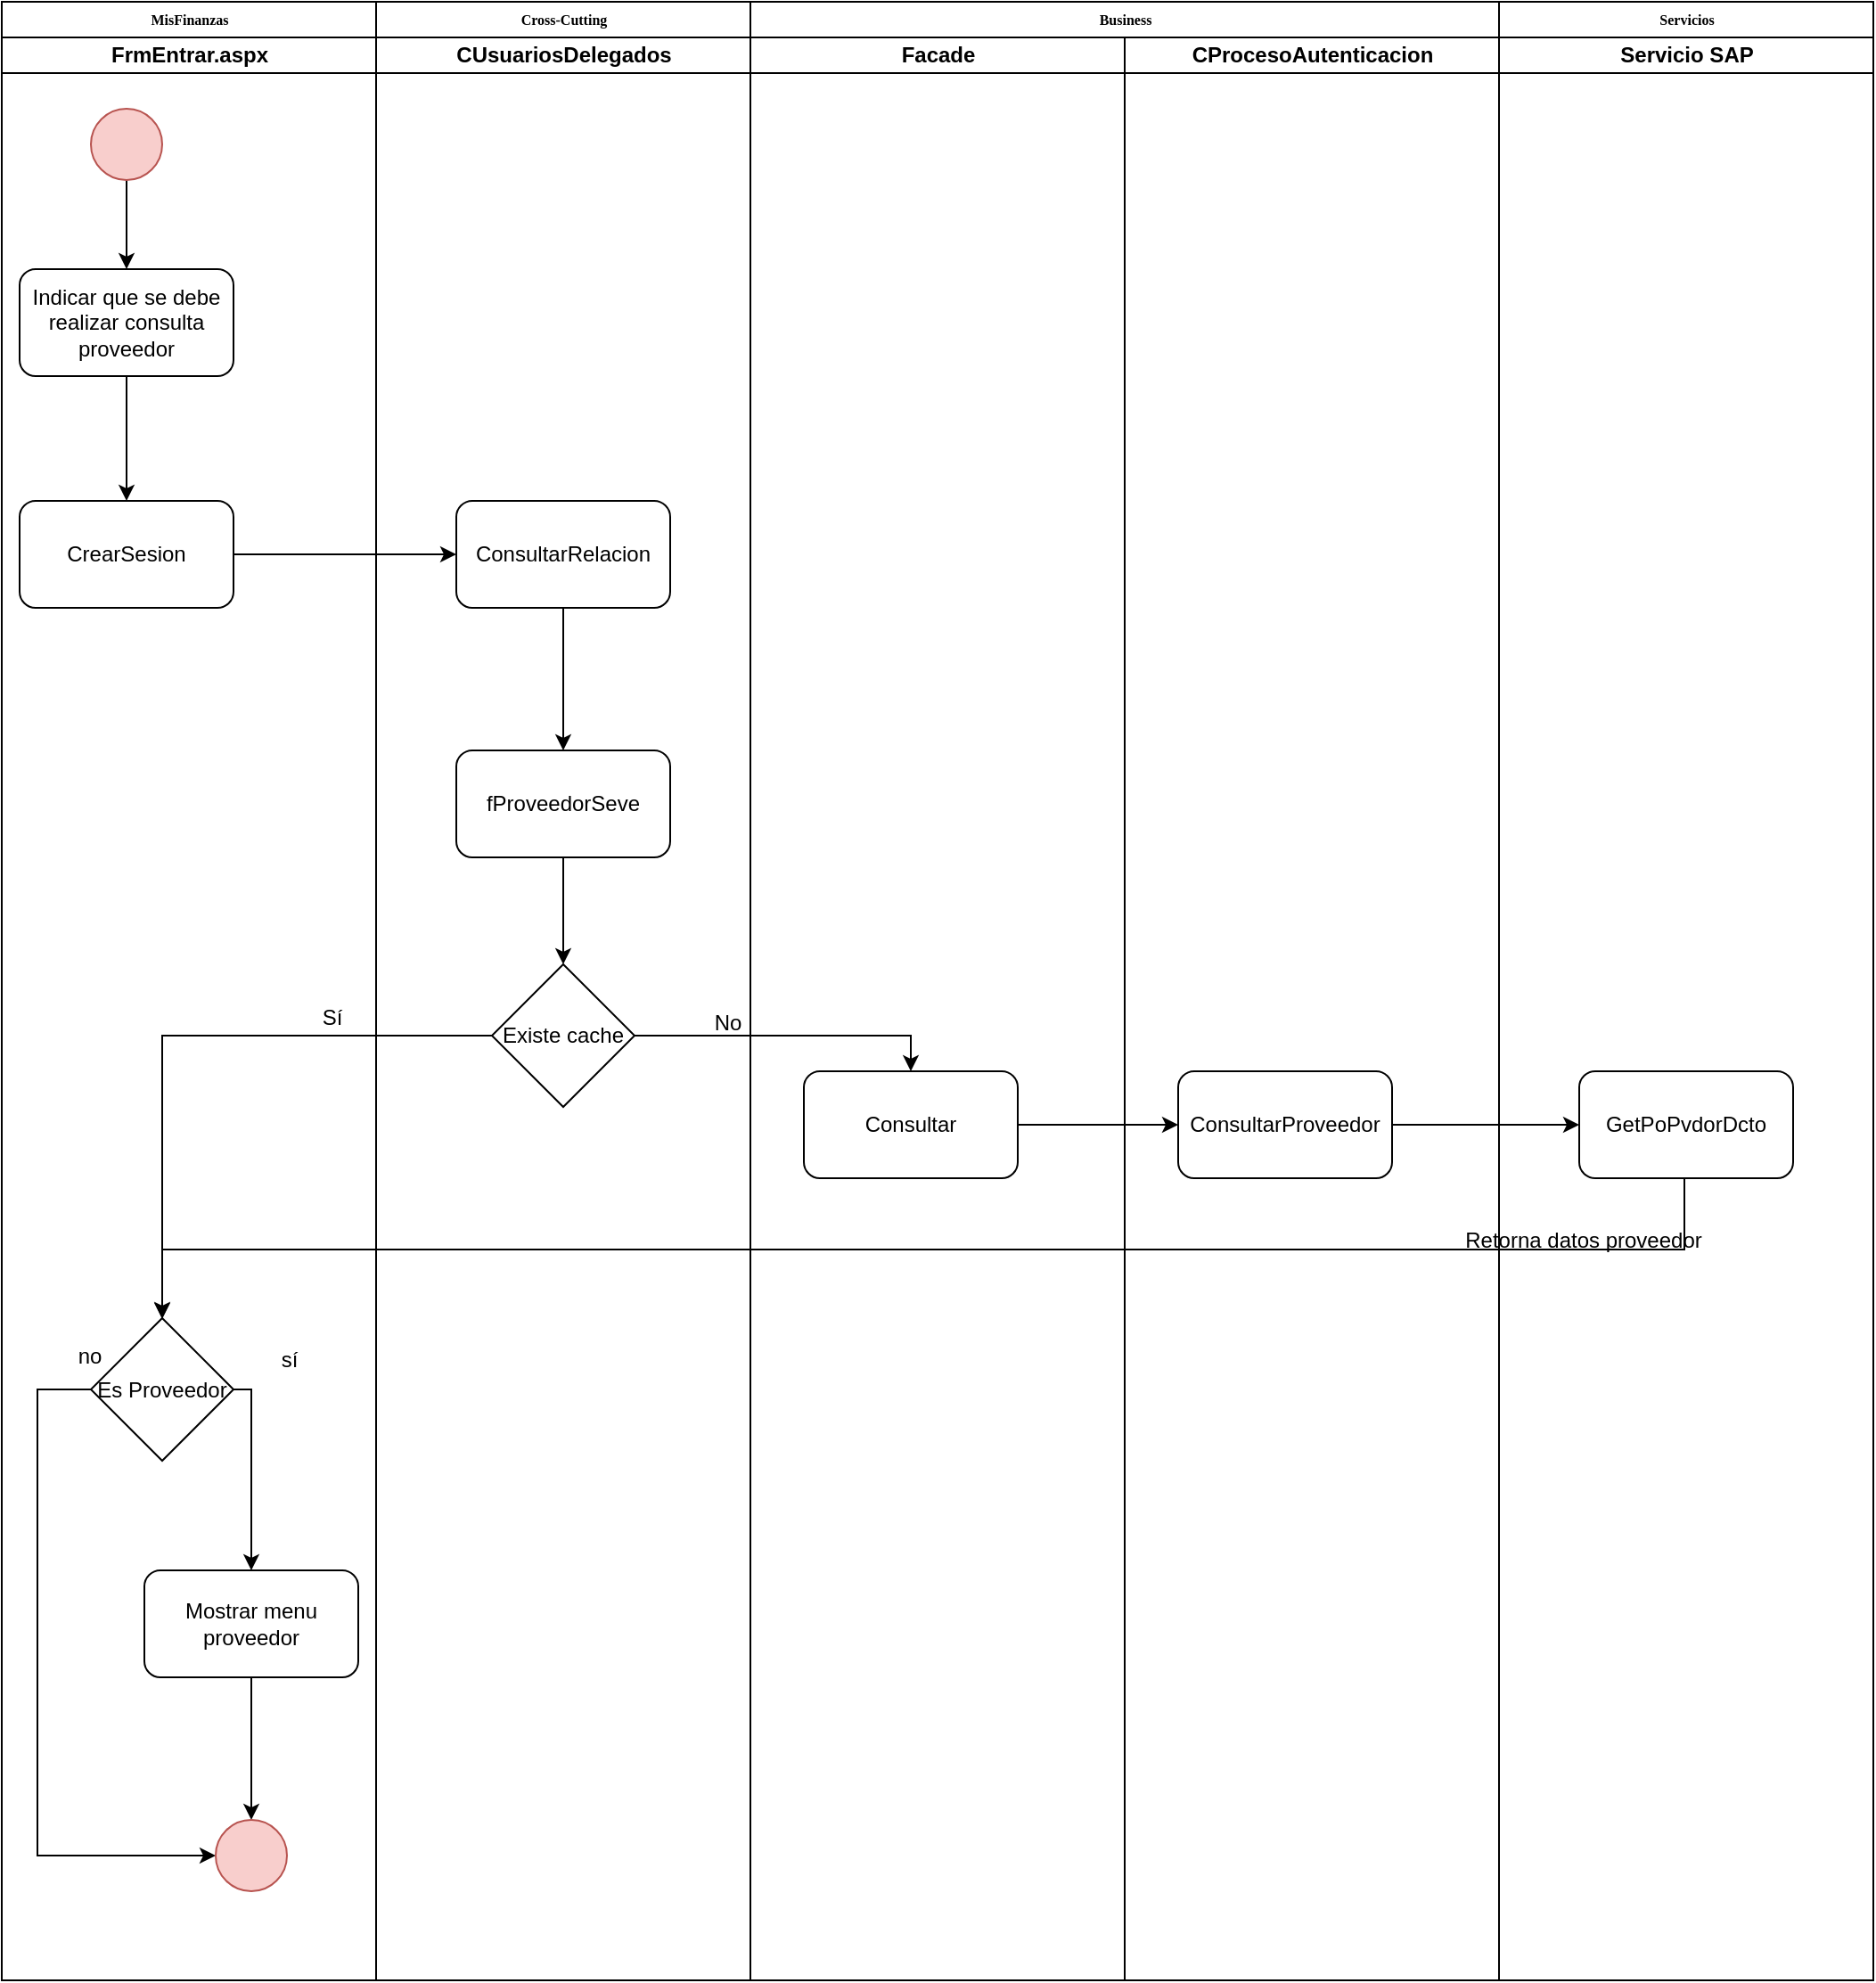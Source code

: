<mxfile version="12.3.7" type="github" pages="1">
  <diagram name="Page-1" id="74e2e168-ea6b-b213-b513-2b3c1d86103e">
    <mxGraphModel dx="1280" dy="638" grid="1" gridSize="10" guides="1" tooltips="1" connect="1" arrows="1" fold="1" page="1" pageScale="1" pageWidth="1100" pageHeight="850" background="#ffffff" math="0" shadow="0">
      <root>
        <mxCell id="0"/>
        <mxCell id="1" parent="0"/>
        <mxCell id="77e6c97f196da883-1" value="MisFinanzas" style="swimlane;html=1;childLayout=stackLayout;startSize=20;rounded=0;shadow=0;labelBackgroundColor=none;strokeWidth=1;fontFamily=Verdana;fontSize=8;align=center;" parent="1" vertex="1">
          <mxGeometry x="70" y="30" width="210" height="1110" as="geometry"/>
        </mxCell>
        <mxCell id="rTA4VoWxz73vmhwZtoji-8" value="FrmEntrar.aspx" style="swimlane;html=1;startSize=20;" vertex="1" parent="77e6c97f196da883-1">
          <mxGeometry y="20" width="210" height="1090" as="geometry"/>
        </mxCell>
        <mxCell id="rTA4VoWxz73vmhwZtoji-9" style="edgeStyle=orthogonalEdgeStyle;rounded=0;orthogonalLoop=1;jettySize=auto;html=1;entryX=0.5;entryY=0;entryDx=0;entryDy=0;" edge="1" parent="rTA4VoWxz73vmhwZtoji-8" source="rTA4VoWxz73vmhwZtoji-10" target="rTA4VoWxz73vmhwZtoji-11">
          <mxGeometry relative="1" as="geometry"/>
        </mxCell>
        <mxCell id="rTA4VoWxz73vmhwZtoji-10" value="" style="ellipse;whiteSpace=wrap;html=1;aspect=fixed;fillColor=#f8cecc;strokeColor=#b85450;" vertex="1" parent="rTA4VoWxz73vmhwZtoji-8">
          <mxGeometry x="50" y="40" width="40" height="40" as="geometry"/>
        </mxCell>
        <mxCell id="rTA4VoWxz73vmhwZtoji-11" value="Indicar que se debe realizar consulta proveedor" style="rounded=1;whiteSpace=wrap;html=1;" vertex="1" parent="rTA4VoWxz73vmhwZtoji-8">
          <mxGeometry x="10" y="130" width="120" height="60" as="geometry"/>
        </mxCell>
        <mxCell id="rTA4VoWxz73vmhwZtoji-12" value="CrearSesion" style="rounded=1;whiteSpace=wrap;html=1;" vertex="1" parent="rTA4VoWxz73vmhwZtoji-8">
          <mxGeometry x="10" y="260" width="120" height="60" as="geometry"/>
        </mxCell>
        <mxCell id="rTA4VoWxz73vmhwZtoji-13" style="edgeStyle=orthogonalEdgeStyle;rounded=0;orthogonalLoop=1;jettySize=auto;html=1;entryX=0.5;entryY=0;entryDx=0;entryDy=0;" edge="1" parent="rTA4VoWxz73vmhwZtoji-8" source="rTA4VoWxz73vmhwZtoji-11" target="rTA4VoWxz73vmhwZtoji-12">
          <mxGeometry relative="1" as="geometry">
            <mxPoint x="70" y="270" as="targetPoint"/>
          </mxGeometry>
        </mxCell>
        <mxCell id="rTA4VoWxz73vmhwZtoji-77" style="edgeStyle=orthogonalEdgeStyle;rounded=0;orthogonalLoop=1;jettySize=auto;html=1;entryX=0.5;entryY=0;entryDx=0;entryDy=0;exitX=1;exitY=0.5;exitDx=0;exitDy=0;" edge="1" parent="rTA4VoWxz73vmhwZtoji-8" source="rTA4VoWxz73vmhwZtoji-70" target="rTA4VoWxz73vmhwZtoji-76">
          <mxGeometry relative="1" as="geometry">
            <Array as="points">
              <mxPoint x="140" y="759"/>
            </Array>
          </mxGeometry>
        </mxCell>
        <mxCell id="rTA4VoWxz73vmhwZtoji-82" style="edgeStyle=orthogonalEdgeStyle;rounded=0;orthogonalLoop=1;jettySize=auto;html=1;entryX=0;entryY=0.5;entryDx=0;entryDy=0;" edge="1" parent="rTA4VoWxz73vmhwZtoji-8" source="rTA4VoWxz73vmhwZtoji-70" target="rTA4VoWxz73vmhwZtoji-78">
          <mxGeometry relative="1" as="geometry">
            <Array as="points">
              <mxPoint x="20" y="759"/>
              <mxPoint x="20" y="1020"/>
            </Array>
          </mxGeometry>
        </mxCell>
        <mxCell id="rTA4VoWxz73vmhwZtoji-70" value="Es Proveedor" style="rhombus;whiteSpace=wrap;html=1;" vertex="1" parent="rTA4VoWxz73vmhwZtoji-8">
          <mxGeometry x="50" y="718.5" width="80" height="80" as="geometry"/>
        </mxCell>
        <mxCell id="rTA4VoWxz73vmhwZtoji-72" value="Sí" style="text;html=1;align=center;verticalAlign=middle;resizable=0;points=[];;autosize=1;" vertex="1" parent="rTA4VoWxz73vmhwZtoji-8">
          <mxGeometry x="170" y="540" width="30" height="20" as="geometry"/>
        </mxCell>
        <mxCell id="rTA4VoWxz73vmhwZtoji-79" style="edgeStyle=orthogonalEdgeStyle;rounded=0;orthogonalLoop=1;jettySize=auto;html=1;entryX=0.5;entryY=0;entryDx=0;entryDy=0;" edge="1" parent="rTA4VoWxz73vmhwZtoji-8" source="rTA4VoWxz73vmhwZtoji-76" target="rTA4VoWxz73vmhwZtoji-78">
          <mxGeometry relative="1" as="geometry"/>
        </mxCell>
        <mxCell id="rTA4VoWxz73vmhwZtoji-76" value="Mostrar menu proveedor" style="rounded=1;whiteSpace=wrap;html=1;" vertex="1" parent="rTA4VoWxz73vmhwZtoji-8">
          <mxGeometry x="80" y="860" width="120" height="60" as="geometry"/>
        </mxCell>
        <mxCell id="rTA4VoWxz73vmhwZtoji-78" value="" style="ellipse;whiteSpace=wrap;html=1;aspect=fixed;fillColor=#f8cecc;strokeColor=#b85450;" vertex="1" parent="rTA4VoWxz73vmhwZtoji-8">
          <mxGeometry x="120" y="1000" width="40" height="40" as="geometry"/>
        </mxCell>
        <mxCell id="rTA4VoWxz73vmhwZtoji-14" value="Cross-Cutting" style="swimlane;html=1;childLayout=stackLayout;startSize=20;rounded=0;shadow=0;labelBackgroundColor=none;strokeWidth=1;fontFamily=Verdana;fontSize=8;align=center;" vertex="1" parent="1">
          <mxGeometry x="280" y="30" width="210" height="1110" as="geometry"/>
        </mxCell>
        <mxCell id="rTA4VoWxz73vmhwZtoji-15" value="CUsuariosDelegados" style="swimlane;html=1;startSize=20;" vertex="1" parent="rTA4VoWxz73vmhwZtoji-14">
          <mxGeometry y="20" width="210" height="1090" as="geometry"/>
        </mxCell>
        <mxCell id="rTA4VoWxz73vmhwZtoji-24" value="" style="edgeStyle=orthogonalEdgeStyle;rounded=0;orthogonalLoop=1;jettySize=auto;html=1;" edge="1" parent="rTA4VoWxz73vmhwZtoji-15" source="rTA4VoWxz73vmhwZtoji-19" target="rTA4VoWxz73vmhwZtoji-23">
          <mxGeometry relative="1" as="geometry"/>
        </mxCell>
        <mxCell id="rTA4VoWxz73vmhwZtoji-19" value="ConsultarRelacion" style="rounded=1;whiteSpace=wrap;html=1;" vertex="1" parent="rTA4VoWxz73vmhwZtoji-15">
          <mxGeometry x="45" y="260" width="120" height="60" as="geometry"/>
        </mxCell>
        <mxCell id="rTA4VoWxz73vmhwZtoji-29" style="edgeStyle=orthogonalEdgeStyle;rounded=0;orthogonalLoop=1;jettySize=auto;html=1;entryX=0.5;entryY=0;entryDx=0;entryDy=0;" edge="1" parent="rTA4VoWxz73vmhwZtoji-15" source="rTA4VoWxz73vmhwZtoji-23" target="rTA4VoWxz73vmhwZtoji-25">
          <mxGeometry relative="1" as="geometry"/>
        </mxCell>
        <mxCell id="rTA4VoWxz73vmhwZtoji-23" value="fProveedorSeve" style="rounded=1;whiteSpace=wrap;html=1;" vertex="1" parent="rTA4VoWxz73vmhwZtoji-15">
          <mxGeometry x="45" y="400" width="120" height="60" as="geometry"/>
        </mxCell>
        <mxCell id="rTA4VoWxz73vmhwZtoji-25" value="Existe cache" style="rhombus;whiteSpace=wrap;html=1;" vertex="1" parent="rTA4VoWxz73vmhwZtoji-15">
          <mxGeometry x="65" y="520" width="80" height="80" as="geometry"/>
        </mxCell>
        <mxCell id="rTA4VoWxz73vmhwZtoji-22" style="edgeStyle=orthogonalEdgeStyle;rounded=0;orthogonalLoop=1;jettySize=auto;html=1;" edge="1" parent="1" source="rTA4VoWxz73vmhwZtoji-12" target="rTA4VoWxz73vmhwZtoji-19">
          <mxGeometry relative="1" as="geometry"/>
        </mxCell>
        <mxCell id="rTA4VoWxz73vmhwZtoji-36" value="Business" style="swimlane;html=1;childLayout=stackLayout;startSize=20;rounded=0;shadow=0;labelBackgroundColor=none;strokeWidth=1;fontFamily=Verdana;fontSize=8;align=center;" vertex="1" parent="1">
          <mxGeometry x="490" y="30" width="420" height="1110" as="geometry"/>
        </mxCell>
        <mxCell id="rTA4VoWxz73vmhwZtoji-37" value="Facade" style="swimlane;html=1;startSize=20;" vertex="1" parent="rTA4VoWxz73vmhwZtoji-36">
          <mxGeometry y="20" width="210" height="1090" as="geometry"/>
        </mxCell>
        <mxCell id="rTA4VoWxz73vmhwZtoji-39" value="Consultar" style="rounded=1;whiteSpace=wrap;html=1;" vertex="1" parent="rTA4VoWxz73vmhwZtoji-37">
          <mxGeometry x="30" y="580" width="120" height="60" as="geometry"/>
        </mxCell>
        <mxCell id="rTA4VoWxz73vmhwZtoji-55" value="CProcesoAutenticacion" style="swimlane;html=1;startSize=20;" vertex="1" parent="rTA4VoWxz73vmhwZtoji-36">
          <mxGeometry x="210" y="20" width="210" height="1090" as="geometry"/>
        </mxCell>
        <mxCell id="rTA4VoWxz73vmhwZtoji-56" value="ConsultarProveedor" style="rounded=1;whiteSpace=wrap;html=1;" vertex="1" parent="rTA4VoWxz73vmhwZtoji-55">
          <mxGeometry x="30" y="580" width="120" height="60" as="geometry"/>
        </mxCell>
        <mxCell id="rTA4VoWxz73vmhwZtoji-58" style="edgeStyle=orthogonalEdgeStyle;rounded=0;orthogonalLoop=1;jettySize=auto;html=1;entryX=0;entryY=0.5;entryDx=0;entryDy=0;" edge="1" parent="rTA4VoWxz73vmhwZtoji-36" source="rTA4VoWxz73vmhwZtoji-39" target="rTA4VoWxz73vmhwZtoji-56">
          <mxGeometry relative="1" as="geometry"/>
        </mxCell>
        <mxCell id="rTA4VoWxz73vmhwZtoji-49" style="edgeStyle=orthogonalEdgeStyle;rounded=0;orthogonalLoop=1;jettySize=auto;html=1;entryX=0.5;entryY=0;entryDx=0;entryDy=0;" edge="1" parent="1" source="rTA4VoWxz73vmhwZtoji-25" target="rTA4VoWxz73vmhwZtoji-39">
          <mxGeometry relative="1" as="geometry"/>
        </mxCell>
        <mxCell id="rTA4VoWxz73vmhwZtoji-57" value="No" style="text;html=1;align=center;verticalAlign=middle;resizable=0;points=[];;autosize=1;" vertex="1" parent="1">
          <mxGeometry x="462" y="593" width="30" height="20" as="geometry"/>
        </mxCell>
        <mxCell id="rTA4VoWxz73vmhwZtoji-59" value="Servicios" style="swimlane;html=1;childLayout=stackLayout;startSize=20;rounded=0;shadow=0;labelBackgroundColor=none;strokeWidth=1;fontFamily=Verdana;fontSize=8;align=center;" vertex="1" parent="1">
          <mxGeometry x="910" y="30" width="210" height="1110" as="geometry"/>
        </mxCell>
        <mxCell id="rTA4VoWxz73vmhwZtoji-60" value="Servicio SAP" style="swimlane;html=1;startSize=20;" vertex="1" parent="rTA4VoWxz73vmhwZtoji-59">
          <mxGeometry y="20" width="210" height="1090" as="geometry"/>
        </mxCell>
        <mxCell id="rTA4VoWxz73vmhwZtoji-66" value="GetPoPvdorDcto" style="rounded=1;whiteSpace=wrap;html=1;" vertex="1" parent="rTA4VoWxz73vmhwZtoji-60">
          <mxGeometry x="45" y="580" width="120" height="60" as="geometry"/>
        </mxCell>
        <mxCell id="rTA4VoWxz73vmhwZtoji-67" style="edgeStyle=orthogonalEdgeStyle;rounded=0;orthogonalLoop=1;jettySize=auto;html=1;" edge="1" parent="1" source="rTA4VoWxz73vmhwZtoji-56" target="rTA4VoWxz73vmhwZtoji-66">
          <mxGeometry relative="1" as="geometry"/>
        </mxCell>
        <mxCell id="rTA4VoWxz73vmhwZtoji-71" style="edgeStyle=orthogonalEdgeStyle;rounded=0;orthogonalLoop=1;jettySize=auto;html=1;entryX=0.5;entryY=0;entryDx=0;entryDy=0;" edge="1" parent="1" source="rTA4VoWxz73vmhwZtoji-25" target="rTA4VoWxz73vmhwZtoji-70">
          <mxGeometry relative="1" as="geometry"/>
        </mxCell>
        <mxCell id="rTA4VoWxz73vmhwZtoji-73" style="edgeStyle=orthogonalEdgeStyle;rounded=0;orthogonalLoop=1;jettySize=auto;html=1;" edge="1" parent="1" source="rTA4VoWxz73vmhwZtoji-66">
          <mxGeometry relative="1" as="geometry">
            <mxPoint x="160" y="769" as="targetPoint"/>
            <Array as="points">
              <mxPoint x="1014" y="730"/>
              <mxPoint x="160" y="730"/>
            </Array>
          </mxGeometry>
        </mxCell>
        <mxCell id="rTA4VoWxz73vmhwZtoji-74" value="Retorna datos proveedor" style="text;html=1;align=center;verticalAlign=middle;resizable=0;points=[];;autosize=1;" vertex="1" parent="1">
          <mxGeometry x="882" y="715" width="150" height="20" as="geometry"/>
        </mxCell>
        <mxCell id="rTA4VoWxz73vmhwZtoji-80" value="sí" style="text;html=1;align=center;verticalAlign=middle;resizable=0;points=[];;autosize=1;" vertex="1" parent="1">
          <mxGeometry x="221" y="782" width="20" height="20" as="geometry"/>
        </mxCell>
        <mxCell id="rTA4VoWxz73vmhwZtoji-83" value="no" style="text;html=1;align=center;verticalAlign=middle;resizable=0;points=[];;autosize=1;" vertex="1" parent="1">
          <mxGeometry x="104" y="780" width="30" height="20" as="geometry"/>
        </mxCell>
      </root>
    </mxGraphModel>
  </diagram>
</mxfile>
